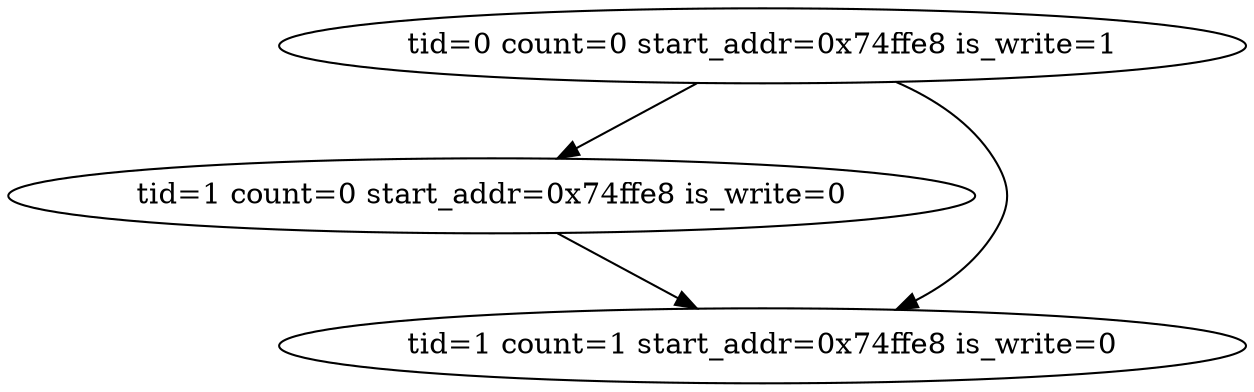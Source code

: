digraph G {
0 [count=0, is_write=1, label="tid=0 count=0 start_addr=0x74ffe8 is_write=1", start_addr="0x74ffe8", tid=0];
10 [count=0, is_write=0, label="tid=1 count=0 start_addr=0x74ffe8 is_write=0", start_addr="0x74ffe8", tid=1];
11 [count=1, is_write=0, label="tid=1 count=1 start_addr=0x74ffe8 is_write=0", start_addr="0x74ffe8", tid=1];
10->11 ;
0->11 ;
0->10 ;
}
